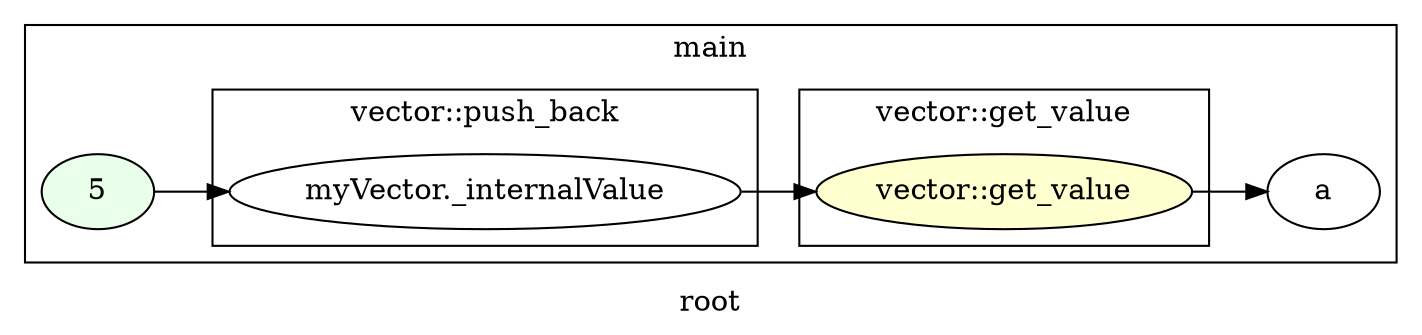 digraph G
{
rankdir=LR;
label = "root";
subgraph cluster_1 {
label = "main";
parent = "G";
startinglines = "14_20_20";
	node_000002 [ label = "5", style=filled, fillcolor="#E9FFE9", startinglines=23 ]
	node_000005 [ label = "a", startingline=16 ]
subgraph cluster_2 {
label = "vector::push_back";
parent = "cluster_1";
startinglines = "20_22_23";
	node_000003 [ label = "myVector._internalValue", startingline=11 ]
}
subgraph cluster_3 {
label = "vector::get_value";
parent = "cluster_1";
startinglines = "23_11_25";
	node_000004 [ label = "vector::get_value", style=filled, fillcolor="#FFFFD0", startinglines=16 ]
}
}
	node_000002 -> node_000003
	node_000003 -> node_000004
	node_000004 -> node_000005
}
